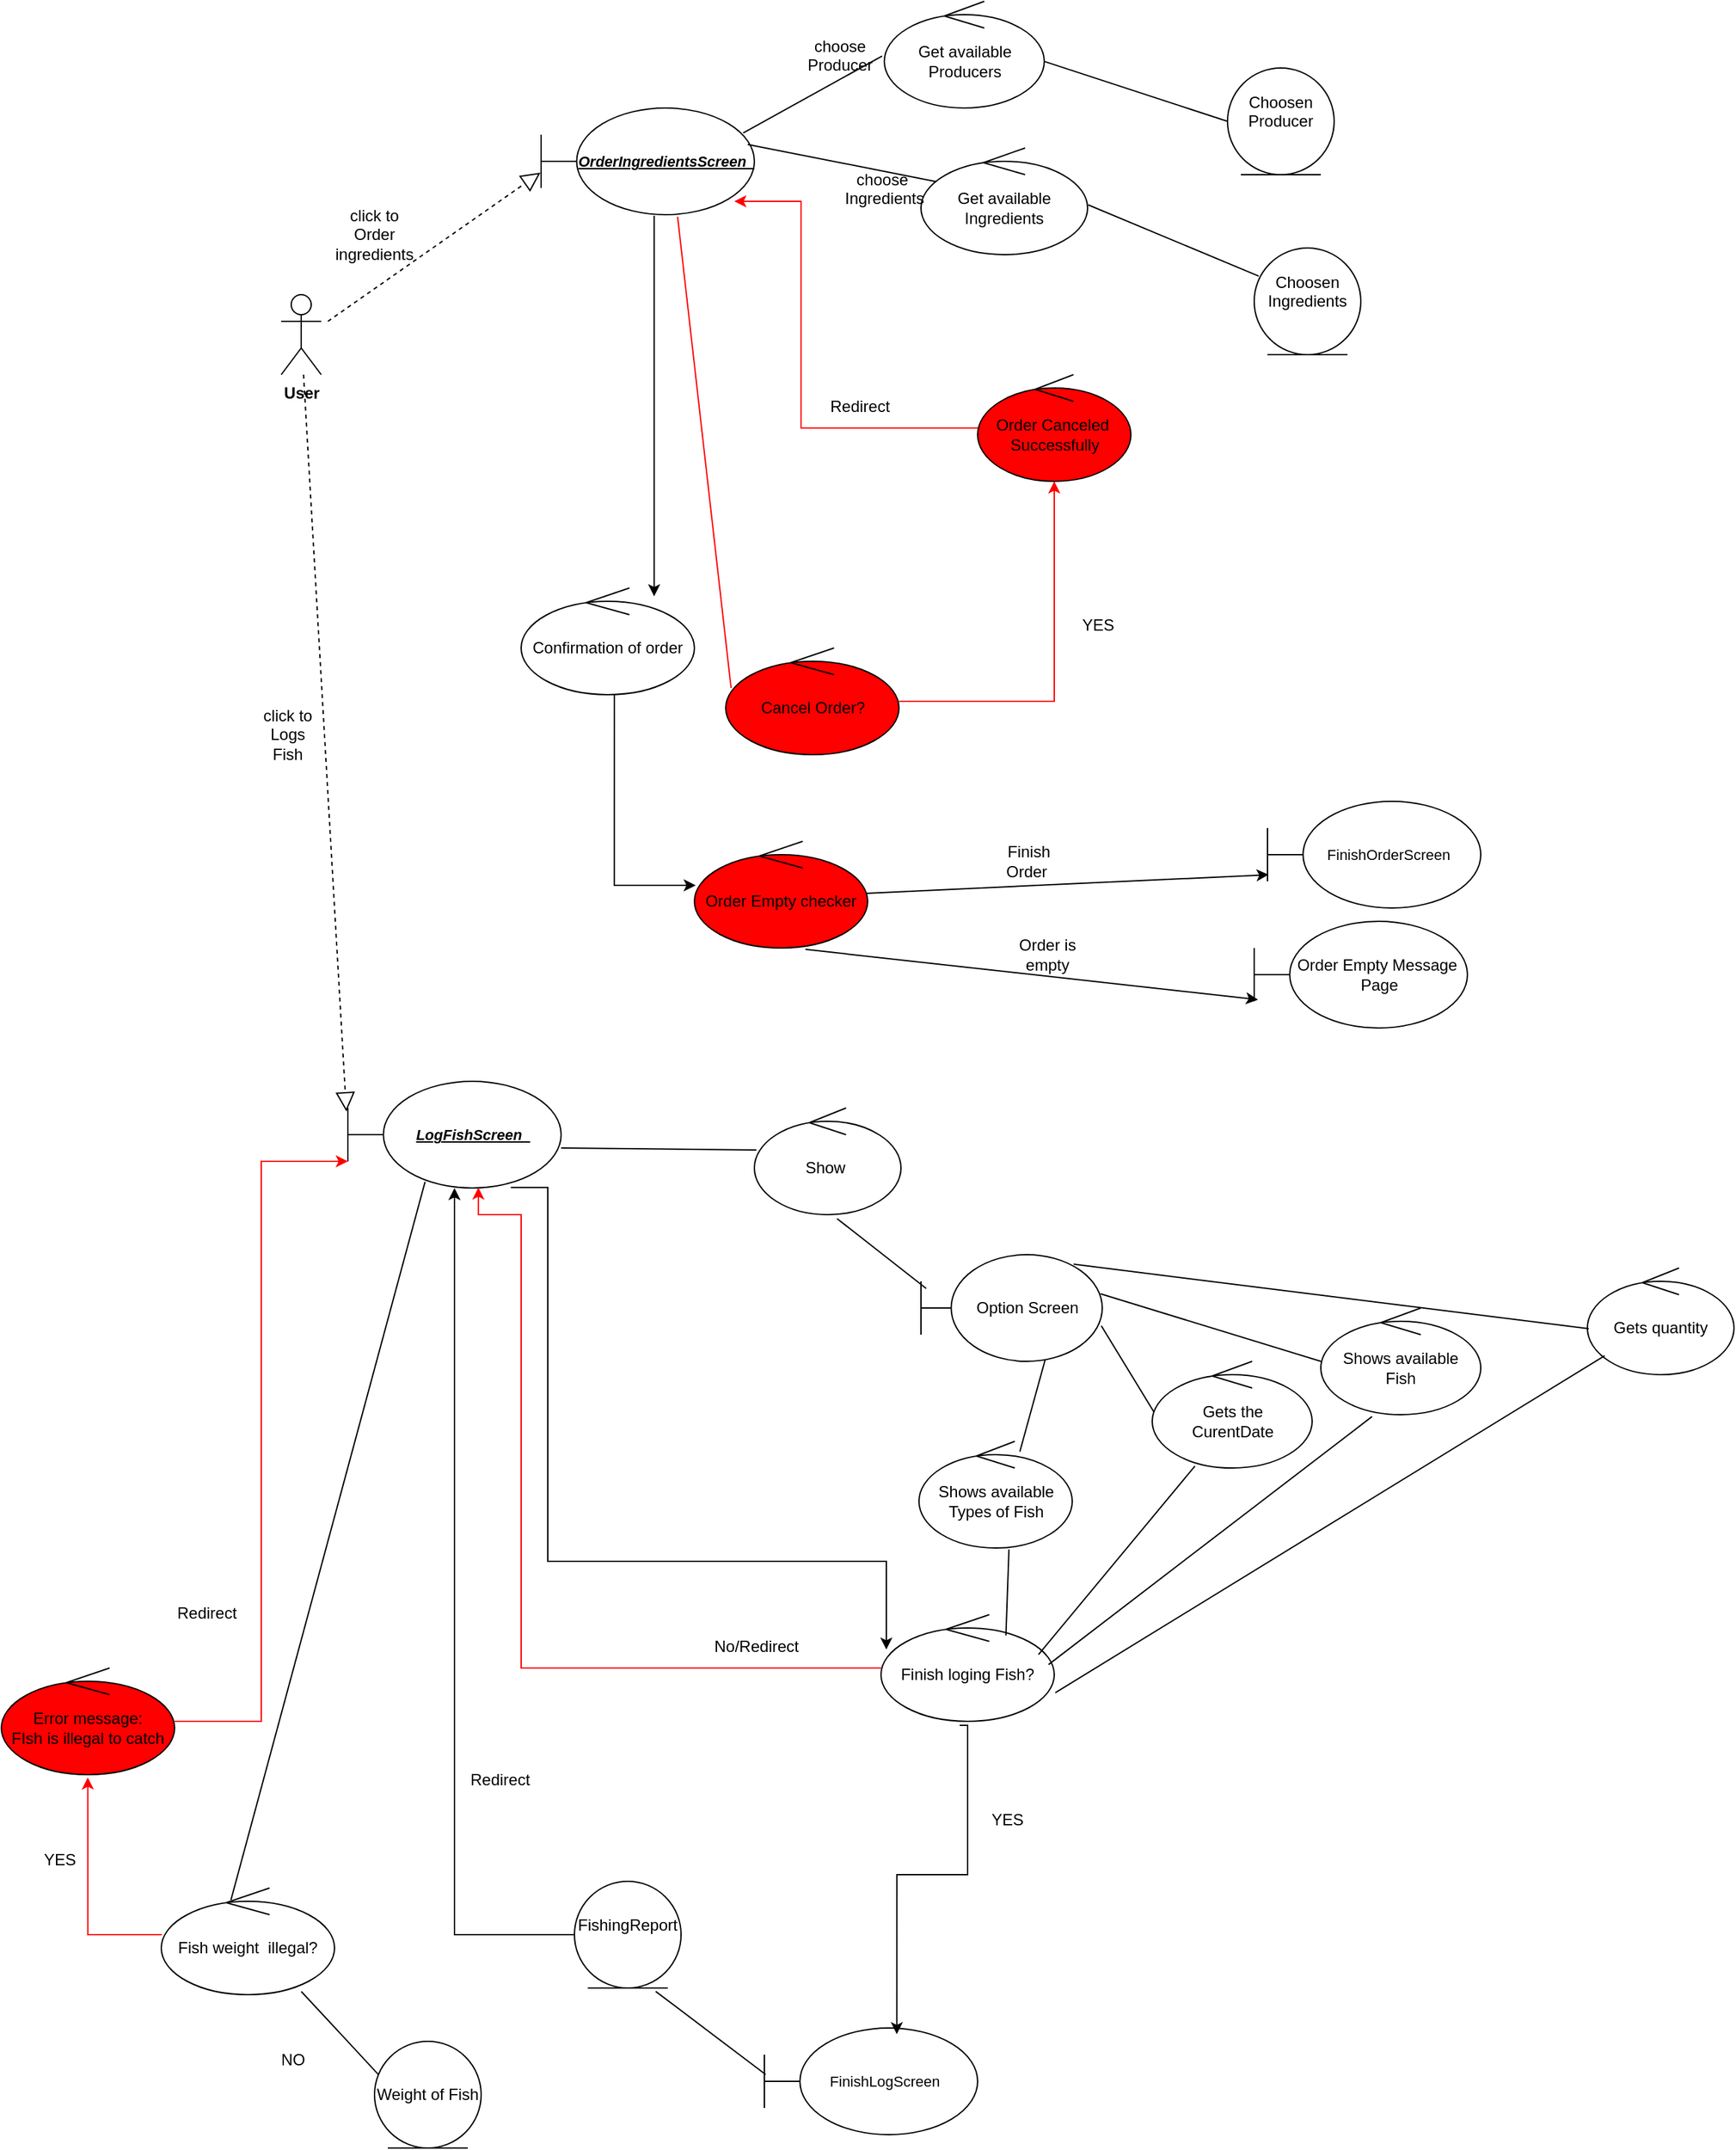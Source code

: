 <mxfile version="27.1.1" pages="2">
  <diagram name="Page-1" id="A8mZAvQNBaOGT2f5-1j1">
    <mxGraphModel dx="1950" dy="625" grid="1" gridSize="10" guides="1" tooltips="1" connect="1" arrows="1" fold="1" page="1" pageScale="1" pageWidth="850" pageHeight="1100" math="0" shadow="0">
      <root>
        <mxCell id="0" />
        <mxCell id="1" parent="0" />
        <object label="&lt;b&gt;User&lt;/b&gt;" id="wqHerE7pvqFSdkicVR1H-1">
          <mxCell style="shape=umlActor;verticalLabelPosition=bottom;verticalAlign=top;html=1;outlineConnect=0;movable=1;resizable=1;rotatable=1;deletable=1;editable=1;locked=0;connectable=1;" parent="1" vertex="1">
            <mxGeometry x="150" y="380" width="30" height="60" as="geometry" />
          </mxCell>
        </object>
        <mxCell id="wqHerE7pvqFSdkicVR1H-3" value="&lt;font style=&quot;font-size: 11px;&quot;&gt;&lt;b&gt;&lt;i&gt;&lt;u&gt;OrderIngredientsScreen&amp;nbsp;&amp;nbsp;&lt;/u&gt;&lt;/i&gt;&lt;/b&gt;&lt;/font&gt;" style="shape=umlBoundary;whiteSpace=wrap;html=1;" parent="1" vertex="1">
          <mxGeometry x="345" y="240" width="160" height="80" as="geometry" />
        </mxCell>
        <mxCell id="wqHerE7pvqFSdkicVR1H-4" value="click to Order ingredients" style="text;html=1;align=center;verticalAlign=middle;whiteSpace=wrap;rounded=0;" parent="1" vertex="1">
          <mxGeometry x="190" y="320" width="60" height="30" as="geometry" />
        </mxCell>
        <mxCell id="wqHerE7pvqFSdkicVR1H-6" value="Get available&lt;br&gt;Producers" style="ellipse;shape=umlControl;whiteSpace=wrap;html=1;" parent="1" vertex="1">
          <mxGeometry x="602.5" y="160" width="120" height="80" as="geometry" />
        </mxCell>
        <mxCell id="wqHerE7pvqFSdkicVR1H-7" value="Get available&lt;br&gt;Ingredients" style="ellipse;shape=umlControl;whiteSpace=wrap;html=1;" parent="1" vertex="1">
          <mxGeometry x="630" y="270" width="125" height="80" as="geometry" />
        </mxCell>
        <mxCell id="wqHerE7pvqFSdkicVR1H-9" value="" style="endArrow=none;html=1;rounded=0;exitX=0.948;exitY=0.233;exitDx=0;exitDy=0;exitPerimeter=0;entryX=-0.014;entryY=0.513;entryDx=0;entryDy=0;entryPerimeter=0;" parent="1" source="wqHerE7pvqFSdkicVR1H-3" target="wqHerE7pvqFSdkicVR1H-6" edge="1">
          <mxGeometry width="50" height="50" relative="1" as="geometry">
            <mxPoint x="200" y="420" as="sourcePoint" />
            <mxPoint x="340" y="300" as="targetPoint" />
          </mxGeometry>
        </mxCell>
        <mxCell id="wqHerE7pvqFSdkicVR1H-11" value="Choosen&lt;br&gt;Producer&lt;div&gt;&lt;br/&gt;&lt;/div&gt;" style="ellipse;shape=umlEntity;whiteSpace=wrap;html=1;" parent="1" vertex="1">
          <mxGeometry x="860" y="210" width="80" height="80" as="geometry" />
        </mxCell>
        <mxCell id="wqHerE7pvqFSdkicVR1H-12" value="" style="endArrow=none;html=1;rounded=0;exitX=1;exitY=0.563;exitDx=0;exitDy=0;exitPerimeter=0;entryX=0;entryY=0.5;entryDx=0;entryDy=0;" parent="1" source="wqHerE7pvqFSdkicVR1H-6" target="wqHerE7pvqFSdkicVR1H-11" edge="1">
          <mxGeometry width="50" height="50" relative="1" as="geometry">
            <mxPoint x="730" y="340" as="sourcePoint" />
            <mxPoint x="835" y="390" as="targetPoint" />
          </mxGeometry>
        </mxCell>
        <mxCell id="wqHerE7pvqFSdkicVR1H-13" value="Choosen&lt;br&gt;Ingredients&lt;div&gt;&lt;br/&gt;&lt;/div&gt;" style="ellipse;shape=umlEntity;whiteSpace=wrap;html=1;" parent="1" vertex="1">
          <mxGeometry x="880" y="345" width="80" height="80" as="geometry" />
        </mxCell>
        <mxCell id="wqHerE7pvqFSdkicVR1H-15" value="&lt;font style=&quot;font-size: 11px;&quot;&gt;FinishOrderScreen&amp;nbsp;&amp;nbsp;&lt;/font&gt;" style="shape=umlBoundary;whiteSpace=wrap;html=1;" parent="1" vertex="1">
          <mxGeometry x="890" y="760" width="160" height="80" as="geometry" />
        </mxCell>
        <mxCell id="wqHerE7pvqFSdkicVR1H-16" value="Confirmation of order" style="ellipse;shape=umlControl;whiteSpace=wrap;html=1;" parent="1" vertex="1">
          <mxGeometry x="330" y="600" width="130" height="80" as="geometry" />
        </mxCell>
        <mxCell id="wqHerE7pvqFSdkicVR1H-17" value="" style="endArrow=none;html=1;rounded=0;exitX=0.969;exitY=0.342;exitDx=0;exitDy=0;exitPerimeter=0;entryX=0.092;entryY=0.315;entryDx=0;entryDy=0;entryPerimeter=0;" parent="1" source="wqHerE7pvqFSdkicVR1H-3" target="wqHerE7pvqFSdkicVR1H-7" edge="1">
          <mxGeometry width="50" height="50" relative="1" as="geometry">
            <mxPoint x="470" y="329" as="sourcePoint" />
            <mxPoint x="619" y="477" as="targetPoint" />
          </mxGeometry>
        </mxCell>
        <mxCell id="wqHerE7pvqFSdkicVR1H-20" value="&amp;nbsp;Finish&amp;nbsp; Order&amp;nbsp;" style="text;html=1;align=center;verticalAlign=middle;whiteSpace=wrap;rounded=0;" parent="1" vertex="1">
          <mxGeometry x="680.5" y="790" width="60" height="30" as="geometry" />
        </mxCell>
        <mxCell id="wqHerE7pvqFSdkicVR1H-26" style="edgeStyle=orthogonalEdgeStyle;rounded=0;orthogonalLoop=1;jettySize=auto;html=1;exitX=0.53;exitY=1.01;exitDx=0;exitDy=0;exitPerimeter=0;" parent="1" source="wqHerE7pvqFSdkicVR1H-3" target="wqHerE7pvqFSdkicVR1H-16" edge="1">
          <mxGeometry relative="1" as="geometry">
            <Array as="points">
              <mxPoint x="430" y="570" />
              <mxPoint x="430" y="570" />
            </Array>
          </mxGeometry>
        </mxCell>
        <mxCell id="wqHerE7pvqFSdkicVR1H-27" value="&lt;font style=&quot;font-size: 11px;&quot;&gt;&lt;b&gt;&lt;i&gt;&lt;u&gt;LogFishScreen&amp;nbsp;&amp;nbsp;&lt;/u&gt;&lt;/i&gt;&lt;/b&gt;&lt;/font&gt;" style="shape=umlBoundary;whiteSpace=wrap;html=1;" parent="1" vertex="1">
          <mxGeometry x="200" y="970" width="160" height="80" as="geometry" />
        </mxCell>
        <mxCell id="wqHerE7pvqFSdkicVR1H-29" value="click to Logs Fish" style="text;html=1;align=center;verticalAlign=middle;whiteSpace=wrap;rounded=0;" parent="1" vertex="1">
          <mxGeometry x="130" y="695" width="50" height="30" as="geometry" />
        </mxCell>
        <mxCell id="wqHerE7pvqFSdkicVR1H-30" value="Shows available&lt;br&gt;Fish" style="ellipse;shape=umlControl;whiteSpace=wrap;html=1;" parent="1" vertex="1">
          <mxGeometry x="930" y="1140" width="120" height="80" as="geometry" />
        </mxCell>
        <mxCell id="wqHerE7pvqFSdkicVR1H-31" value="Gets the &lt;br&gt;CurentDate" style="ellipse;shape=umlControl;whiteSpace=wrap;html=1;" parent="1" vertex="1">
          <mxGeometry x="803.5" y="1180" width="120" height="80" as="geometry" />
        </mxCell>
        <mxCell id="wqHerE7pvqFSdkicVR1H-37" value="Gets quantity" style="ellipse;shape=umlControl;whiteSpace=wrap;html=1;" parent="1" vertex="1">
          <mxGeometry x="1130" y="1110" width="110" height="80" as="geometry" />
        </mxCell>
        <mxCell id="wqHerE7pvqFSdkicVR1H-42" value="" style="endArrow=none;html=1;rounded=0;entryX=0;entryY=0.5;entryDx=0;entryDy=0;entryPerimeter=0;exitX=0.991;exitY=0.367;exitDx=0;exitDy=0;exitPerimeter=0;" parent="1" source="QgnoMtRoOUnIMVqyHwb5-10" target="wqHerE7pvqFSdkicVR1H-30" edge="1">
          <mxGeometry width="50" height="50" relative="1" as="geometry">
            <mxPoint x="594.05" y="1162.0" as="sourcePoint" />
            <mxPoint x="590" y="1010" as="targetPoint" />
          </mxGeometry>
        </mxCell>
        <mxCell id="wqHerE7pvqFSdkicVR1H-43" value="Shows available&lt;br&gt;Types of Fish" style="ellipse;shape=umlControl;whiteSpace=wrap;html=1;" parent="1" vertex="1">
          <mxGeometry x="628.5" y="1240" width="115" height="80" as="geometry" />
        </mxCell>
        <mxCell id="wqHerE7pvqFSdkicVR1H-52" value="" style="endArrow=none;html=1;rounded=0;entryX=0.658;entryY=0.097;entryDx=0;entryDy=0;entryPerimeter=0;exitX=0.691;exitY=0.949;exitDx=0;exitDy=0;exitPerimeter=0;" parent="1" source="QgnoMtRoOUnIMVqyHwb5-10" target="wqHerE7pvqFSdkicVR1H-43" edge="1">
          <mxGeometry width="50" height="50" relative="1" as="geometry">
            <mxPoint x="559.95" y="1197.04" as="sourcePoint" />
            <mxPoint x="600" y="1310" as="targetPoint" />
          </mxGeometry>
        </mxCell>
        <mxCell id="wqHerE7pvqFSdkicVR1H-55" value="&lt;font style=&quot;font-size: 11px;&quot;&gt;FinishLogScreen&amp;nbsp;&amp;nbsp;&lt;/font&gt;" style="shape=umlBoundary;whiteSpace=wrap;html=1;" parent="1" vertex="1">
          <mxGeometry x="512.5" y="1680" width="160" height="80" as="geometry" />
        </mxCell>
        <mxCell id="QgnoMtRoOUnIMVqyHwb5-13" style="edgeStyle=orthogonalEdgeStyle;rounded=0;orthogonalLoop=1;jettySize=auto;html=1;" parent="1" source="wqHerE7pvqFSdkicVR1H-57" target="wqHerE7pvqFSdkicVR1H-27" edge="1">
          <mxGeometry relative="1" as="geometry" />
        </mxCell>
        <mxCell id="wqHerE7pvqFSdkicVR1H-57" value="&lt;span style=&quot;text-wrap-mode: nowrap; color: rgba(0, 0, 0, 0); font-family: monospace; font-size: 0px; text-align: start;&quot;&gt;%3CmxGraphModel%3E%3Croot%3E%3CmxCell%20id%3D%220%22%2F%3E%3CmxCell%20id%3D%221%22%20parent%3D%220%22%2F%3E%3CmxCell%20id%3D%222%22%20value%3D%22Name%20of%20Caught%20Fish%22%20style%3D%22ellipse%3Bshape%3DumlEntity%3BwhiteSpace%3Dwrap%3Bhtml%3D1%3B%22%20vertex%3D%221%22%20parent%3D%221%22%3E%3CmxGeometry%20x%3D%22946%22%20y%3D%221100%22%20width%3D%2280%22%20height%3D%2280%22%20as%3D%22geometry%22%2F%3E%3C%2FmxCell%3E%3C%2Froot%3E%3C%2FmxGraphModel%3E&lt;/span&gt;&lt;span style=&quot;text-wrap-mode: nowrap; color: rgba(0, 0, 0, 0); font-family: monospace; font-size: 0px; text-align: start;&quot;&gt;%3CmxGraphModel%3E%3Croot%3E%3CmxCell%20id%3D%220%22%2F%3E%3CmxCell%20id%3D%221%22%20parent%3D%220%22%2F%3E%3CmxCell%20id%3D%222%22%20value%3D%22Name%20of%20Caught%20Fish%22%20style%3D%22ellipse%3Bshape%3DumlEntity%3BwhiteSpace%3Dwrap%3Bhtml%3D1%3B%22%20vertex%3D%221%22%20parent%3D%221%22%3E%3CmxGeometry%20x%3D%22946%22%20y%3D%221100%22%20width%3D%2280%22%20height%3D%2280%22%20as%3D%22geometry%22%2F%3E%3C%2FmxCell%3E%3C%2Froot%3E%3C%2FmxGraphModel%3E&lt;/span&gt;&lt;span style=&quot;text-wrap-mode: nowrap; color: rgba(0, 0, 0, 0); font-family: monospace; font-size: 0px; text-align: start;&quot;&gt;%3CmxGraphModel%3E%3Croot%3E%3CmxCell%20id%3D%220%22%2F%3E%3CmxCell%20id%3D%221%22%20parent%3D%220%22%2F%3E%3CmxCell%20id%3D%222%22%20value%3D%22Name%20of%20Caught%20Fish%22%20style%3D%22ellipse%3Bshape%3DumlEntity%3BwhiteSpace%3Dwrap%3Bhtml%3D1%3B%22%20vertex%3D%221%22%20parent%3D%221%22%3E%3CmxGeometry%20x%3D%22946%22%20y%3D%221100%22%20width%3D%2280%22%20height%3D%2280%22%20as%3D%22geometry%22%2F%3E%3C%2FmxCell%3E%3C%2Froot%3E%3C%2FmxGraphModel%3E&lt;/span&gt;FishingReport&lt;div&gt;&lt;br/&gt;&lt;/div&gt;" style="ellipse;shape=umlEntity;whiteSpace=wrap;html=1;" parent="1" vertex="1">
          <mxGeometry x="370" y="1570" width="80" height="80" as="geometry" />
        </mxCell>
        <mxCell id="wqHerE7pvqFSdkicVR1H-58" value="" style="endArrow=none;html=1;rounded=0;exitX=0.006;exitY=0.436;exitDx=0;exitDy=0;exitPerimeter=0;entryX=0.762;entryY=1.032;entryDx=0;entryDy=0;entryPerimeter=0;" parent="1" source="wqHerE7pvqFSdkicVR1H-55" target="wqHerE7pvqFSdkicVR1H-57" edge="1">
          <mxGeometry width="50" height="50" relative="1" as="geometry">
            <mxPoint x="472.5" y="1690" as="sourcePoint" />
            <mxPoint x="567.5" y="1699" as="targetPoint" />
          </mxGeometry>
        </mxCell>
        <mxCell id="wqHerE7pvqFSdkicVR1H-59" style="edgeStyle=orthogonalEdgeStyle;rounded=0;orthogonalLoop=1;jettySize=auto;html=1;entryX=0.621;entryY=0.058;entryDx=0;entryDy=0;entryPerimeter=0;exitX=0.454;exitY=1.038;exitDx=0;exitDy=0;exitPerimeter=0;" parent="1" source="wqHerE7pvqFSdkicVR1H-62" target="wqHerE7pvqFSdkicVR1H-55" edge="1">
          <mxGeometry relative="1" as="geometry">
            <mxPoint x="306" y="1560" as="sourcePoint" />
            <mxPoint x="626" y="1670" as="targetPoint" />
            <Array as="points">
              <mxPoint x="665" y="1453" />
              <mxPoint x="665" y="1565" />
              <mxPoint x="612" y="1565" />
            </Array>
          </mxGeometry>
        </mxCell>
        <mxCell id="wqHerE7pvqFSdkicVR1H-62" value="Finish loging Fish?" style="ellipse;shape=umlControl;whiteSpace=wrap;html=1;" parent="1" vertex="1">
          <mxGeometry x="600" y="1370" width="130" height="80" as="geometry" />
        </mxCell>
        <mxCell id="wqHerE7pvqFSdkicVR1H-64" value="Fish weight&amp;nbsp; illegal?" style="ellipse;shape=umlControl;whiteSpace=wrap;html=1;" parent="1" vertex="1">
          <mxGeometry x="60" y="1575" width="130" height="80" as="geometry" />
        </mxCell>
        <mxCell id="wqHerE7pvqFSdkicVR1H-65" value="Weight of Fish" style="ellipse;shape=umlEntity;whiteSpace=wrap;html=1;" parent="1" vertex="1">
          <mxGeometry x="220" y="1690" width="80" height="80" as="geometry" />
        </mxCell>
        <mxCell id="wqHerE7pvqFSdkicVR1H-66" value="" style="endArrow=none;html=1;rounded=0;entryX=0.038;entryY=0.313;entryDx=0;entryDy=0;entryPerimeter=0;exitX=0.808;exitY=0.97;exitDx=0;exitDy=0;exitPerimeter=0;" parent="1" source="wqHerE7pvqFSdkicVR1H-64" target="wqHerE7pvqFSdkicVR1H-65" edge="1">
          <mxGeometry width="50" height="50" relative="1" as="geometry">
            <mxPoint x="120" y="1335" as="sourcePoint" />
            <mxPoint x="252.5" y="1295" as="targetPoint" />
          </mxGeometry>
        </mxCell>
        <mxCell id="wqHerE7pvqFSdkicVR1H-68" value="" style="endArrow=none;html=1;rounded=0;exitX=0.362;exitY=0.942;exitDx=0;exitDy=0;exitPerimeter=0;entryX=0.402;entryY=0.113;entryDx=0;entryDy=0;entryPerimeter=0;" parent="1" source="wqHerE7pvqFSdkicVR1H-27" target="wqHerE7pvqFSdkicVR1H-64" edge="1">
          <mxGeometry width="50" height="50" relative="1" as="geometry">
            <mxPoint x="390" y="865" as="sourcePoint" />
            <mxPoint x="556" y="1300" as="targetPoint" />
          </mxGeometry>
        </mxCell>
        <mxCell id="wqHerE7pvqFSdkicVR1H-77" value="" style="endArrow=block;dashed=1;endFill=0;endSize=12;html=1;rounded=0;entryX=-0.003;entryY=0.606;entryDx=0;entryDy=0;entryPerimeter=0;" parent="1" target="wqHerE7pvqFSdkicVR1H-3" edge="1">
          <mxGeometry width="160" relative="1" as="geometry">
            <mxPoint x="185" y="400" as="sourcePoint" />
            <mxPoint x="345" y="400" as="targetPoint" />
          </mxGeometry>
        </mxCell>
        <mxCell id="wqHerE7pvqFSdkicVR1H-80" value="" style="endArrow=block;dashed=1;endFill=0;endSize=12;html=1;rounded=0;entryX=-0.007;entryY=0.283;entryDx=0;entryDy=0;entryPerimeter=0;" parent="1" source="wqHerE7pvqFSdkicVR1H-1" target="wqHerE7pvqFSdkicVR1H-27" edge="1">
          <mxGeometry width="160" relative="1" as="geometry">
            <mxPoint x="205" y="420" as="sourcePoint" />
            <mxPoint x="365" y="308" as="targetPoint" />
          </mxGeometry>
        </mxCell>
        <mxCell id="nakGgd-UH3Y--avyIcae-2" value="&lt;div style=&quot;text-align: center;&quot;&gt;&lt;span style=&quot;background-color: transparent; color: light-dark(rgb(0, 0, 0), rgb(255, 255, 255));&quot;&gt;choose&lt;br&gt;Producer&lt;/span&gt;&lt;/div&gt;" style="text;whiteSpace=wrap;html=1;" parent="1" vertex="1">
          <mxGeometry x="542.5" y="180" width="60" height="40" as="geometry" />
        </mxCell>
        <mxCell id="nakGgd-UH3Y--avyIcae-3" value="&lt;div style=&quot;text-align: center;&quot;&gt;&lt;span style=&quot;background-color: transparent; color: light-dark(rgb(0, 0, 0), rgb(255, 255, 255));&quot;&gt;choose&amp;nbsp;&lt;br&gt;Ingredients&lt;/span&gt;&lt;/div&gt;" style="text;whiteSpace=wrap;html=1;" parent="1" vertex="1">
          <mxGeometry x="571" y="280" width="77.5" height="40" as="geometry" />
        </mxCell>
        <mxCell id="nakGgd-UH3Y--avyIcae-5" value="" style="endArrow=none;html=1;rounded=0;exitX=1.003;exitY=0.533;exitDx=0;exitDy=0;exitPerimeter=0;entryX=0.042;entryY=0.263;entryDx=0;entryDy=0;entryPerimeter=0;" parent="1" source="wqHerE7pvqFSdkicVR1H-7" target="wqHerE7pvqFSdkicVR1H-13" edge="1">
          <mxGeometry width="50" height="50" relative="1" as="geometry">
            <mxPoint x="714.99" y="540.0" as="sourcePoint" />
            <mxPoint x="870" y="355" as="targetPoint" />
          </mxGeometry>
        </mxCell>
        <mxCell id="nakGgd-UH3Y--avyIcae-18" style="edgeStyle=orthogonalEdgeStyle;rounded=0;orthogonalLoop=1;jettySize=auto;html=1;strokeColor=#FF0000;" parent="1" source="nakGgd-UH3Y--avyIcae-11" target="nakGgd-UH3Y--avyIcae-13" edge="1">
          <mxGeometry relative="1" as="geometry">
            <Array as="points">
              <mxPoint x="730" y="685" />
            </Array>
          </mxGeometry>
        </mxCell>
        <mxCell id="nakGgd-UH3Y--avyIcae-11" value="Cancel Order?" style="ellipse;shape=umlControl;whiteSpace=wrap;html=1;fillColor=#FF0000;" parent="1" vertex="1">
          <mxGeometry x="483.5" y="645" width="130" height="80" as="geometry" />
        </mxCell>
        <mxCell id="nakGgd-UH3Y--avyIcae-12" value="" style="endArrow=none;html=1;rounded=0;exitX=0.64;exitY=1.02;exitDx=0;exitDy=0;exitPerimeter=0;entryX=0.031;entryY=0.375;entryDx=0;entryDy=0;entryPerimeter=0;strokeColor=#FF0000;" parent="1" source="wqHerE7pvqFSdkicVR1H-3" target="nakGgd-UH3Y--avyIcae-11" edge="1">
          <mxGeometry width="50" height="50" relative="1" as="geometry">
            <mxPoint x="429.5" y="493" as="sourcePoint" />
            <mxPoint x="540.5" y="570" as="targetPoint" />
          </mxGeometry>
        </mxCell>
        <mxCell id="nakGgd-UH3Y--avyIcae-13" value="Order Canceled&amp;nbsp;&lt;br&gt;Successfully" style="ellipse;shape=umlControl;whiteSpace=wrap;html=1;fillColor=#FF0000;" parent="1" vertex="1">
          <mxGeometry x="672.5" y="440" width="115" height="80" as="geometry" />
        </mxCell>
        <mxCell id="nakGgd-UH3Y--avyIcae-17" style="edgeStyle=orthogonalEdgeStyle;rounded=0;orthogonalLoop=1;jettySize=auto;html=1;entryX=0.906;entryY=0.875;entryDx=0;entryDy=0;entryPerimeter=0;strokeColor=#FF0000;" parent="1" source="nakGgd-UH3Y--avyIcae-13" target="wqHerE7pvqFSdkicVR1H-3" edge="1">
          <mxGeometry relative="1" as="geometry">
            <Array as="points">
              <mxPoint x="540" y="480" />
              <mxPoint x="540" y="310" />
            </Array>
          </mxGeometry>
        </mxCell>
        <mxCell id="nakGgd-UH3Y--avyIcae-19" value="&lt;div style=&quot;text-align: center;&quot;&gt;&lt;span style=&quot;background-color: transparent; color: light-dark(rgb(0, 0, 0), rgb(255, 255, 255));&quot;&gt;YES&lt;/span&gt;&lt;/div&gt;" style="text;whiteSpace=wrap;html=1;" parent="1" vertex="1">
          <mxGeometry x="748.5" y="614" width="50" height="26" as="geometry" />
        </mxCell>
        <mxCell id="nakGgd-UH3Y--avyIcae-20" value="&lt;div style=&quot;text-align: center;&quot;&gt;&lt;span style=&quot;background-color: transparent; color: light-dark(rgb(0, 0, 0), rgb(255, 255, 255));&quot;&gt;Redirect&lt;/span&gt;&lt;/div&gt;" style="text;whiteSpace=wrap;html=1;" parent="1" vertex="1">
          <mxGeometry x="560" y="450" width="50" height="40" as="geometry" />
        </mxCell>
        <mxCell id="nakGgd-UH3Y--avyIcae-23" style="edgeStyle=orthogonalEdgeStyle;rounded=0;orthogonalLoop=1;jettySize=auto;html=1;exitX=0.764;exitY=0.995;exitDx=0;exitDy=0;exitPerimeter=0;" parent="1" source="wqHerE7pvqFSdkicVR1H-27" target="wqHerE7pvqFSdkicVR1H-62" edge="1">
          <mxGeometry relative="1" as="geometry">
            <mxPoint x="290.0" y="1020.0" as="sourcePoint" />
            <Array as="points">
              <mxPoint x="350" y="1050" />
              <mxPoint x="350" y="1330" />
              <mxPoint x="604" y="1330" />
            </Array>
            <mxPoint x="599.78" y="1453.957" as="targetPoint" />
          </mxGeometry>
        </mxCell>
        <mxCell id="nakGgd-UH3Y--avyIcae-26" style="edgeStyle=orthogonalEdgeStyle;rounded=0;orthogonalLoop=1;jettySize=auto;html=1;strokeColor=#FF0000;entryX=0.612;entryY=0.995;entryDx=0;entryDy=0;entryPerimeter=0;" parent="1" source="wqHerE7pvqFSdkicVR1H-62" target="wqHerE7pvqFSdkicVR1H-27" edge="1">
          <mxGeometry relative="1" as="geometry">
            <mxPoint x="300" y="1060" as="targetPoint" />
            <Array as="points">
              <mxPoint x="330" y="1410" />
              <mxPoint x="330" y="1070" />
              <mxPoint x="298" y="1070" />
            </Array>
            <mxPoint x="595.02" y="1399.957" as="sourcePoint" />
          </mxGeometry>
        </mxCell>
        <mxCell id="nakGgd-UH3Y--avyIcae-27" value="Error message:&lt;br&gt;FIsh is illegal to catch" style="ellipse;shape=umlControl;whiteSpace=wrap;html=1;fillColor=#FF0000;" parent="1" vertex="1">
          <mxGeometry x="-60" y="1410" width="130" height="80" as="geometry" />
        </mxCell>
        <mxCell id="nakGgd-UH3Y--avyIcae-29" value="&lt;div style=&quot;text-align: center;&quot;&gt;&lt;span style=&quot;background-color: transparent; color: light-dark(rgb(0, 0, 0), rgb(255, 255, 255));&quot;&gt;NO&lt;/span&gt;&lt;/div&gt;" style="text;whiteSpace=wrap;html=1;" parent="1" vertex="1">
          <mxGeometry x="147.5" y="1690" width="35" height="30" as="geometry" />
        </mxCell>
        <mxCell id="nakGgd-UH3Y--avyIcae-30" style="edgeStyle=orthogonalEdgeStyle;rounded=0;orthogonalLoop=1;jettySize=auto;html=1;entryX=0;entryY=0.75;entryDx=0;entryDy=0;entryPerimeter=0;strokeColor=#FF0000;" parent="1" source="nakGgd-UH3Y--avyIcae-27" target="wqHerE7pvqFSdkicVR1H-27" edge="1">
          <mxGeometry relative="1" as="geometry" />
        </mxCell>
        <mxCell id="nakGgd-UH3Y--avyIcae-34" value="&lt;div style=&quot;text-align: center;&quot;&gt;YES&lt;/div&gt;" style="text;whiteSpace=wrap;html=1;" parent="1" vertex="1">
          <mxGeometry x="-30" y="1540" width="30" height="30" as="geometry" />
        </mxCell>
        <mxCell id="nakGgd-UH3Y--avyIcae-35" value="&lt;div style=&quot;text-align: center;&quot;&gt;Redirect&lt;/div&gt;" style="text;whiteSpace=wrap;html=1;" parent="1" vertex="1">
          <mxGeometry x="70" y="1355" width="50" height="25" as="geometry" />
        </mxCell>
        <mxCell id="nakGgd-UH3Y--avyIcae-36" value="&lt;div style=&quot;text-align: center;&quot;&gt;No/Redirect&lt;/div&gt;" style="text;whiteSpace=wrap;html=1;" parent="1" vertex="1">
          <mxGeometry x="472.5" y="1380" width="70" height="30" as="geometry" />
        </mxCell>
        <mxCell id="nakGgd-UH3Y--avyIcae-37" value="&lt;div style=&quot;text-align: center;&quot;&gt;YES&lt;/div&gt;" style="text;whiteSpace=wrap;html=1;" parent="1" vertex="1">
          <mxGeometry x="680.5" y="1510" width="35" height="30" as="geometry" />
        </mxCell>
        <mxCell id="Snrap14pgI5QlxNx9M2B-7" value="&lt;div style=&quot;text-align: center;&quot;&gt;&lt;span style=&quot;background-color: transparent; color: light-dark(rgb(0, 0, 0), rgb(255, 255, 255));&quot;&gt;Redirect&lt;/span&gt;&lt;/div&gt;" style="text;whiteSpace=wrap;html=1;" parent="1" vertex="1">
          <mxGeometry x="290" y="1480" width="70" height="30" as="geometry" />
        </mxCell>
        <mxCell id="QgnoMtRoOUnIMVqyHwb5-4" value="Show&amp;nbsp;" style="ellipse;shape=umlControl;whiteSpace=wrap;html=1;" parent="1" vertex="1">
          <mxGeometry x="505" y="990" width="110" height="80" as="geometry" />
        </mxCell>
        <mxCell id="QgnoMtRoOUnIMVqyHwb5-6" value="" style="endArrow=none;html=1;rounded=0;entryX=0.009;entryY=0.569;entryDx=0;entryDy=0;entryPerimeter=0;exitX=0.842;exitY=0.089;exitDx=0;exitDy=0;exitPerimeter=0;" parent="1" source="QgnoMtRoOUnIMVqyHwb5-10" target="wqHerE7pvqFSdkicVR1H-37" edge="1">
          <mxGeometry width="50" height="50" relative="1" as="geometry">
            <mxPoint x="580" y="1140" as="sourcePoint" />
            <mxPoint x="736" y="1070" as="targetPoint" />
          </mxGeometry>
        </mxCell>
        <mxCell id="QgnoMtRoOUnIMVqyHwb5-7" value="" style="endArrow=none;html=1;rounded=0;entryX=0.014;entryY=0.394;entryDx=0;entryDy=0;entryPerimeter=0;exitX=1;exitY=0.625;exitDx=0;exitDy=0;exitPerimeter=0;" parent="1" source="wqHerE7pvqFSdkicVR1H-27" target="QgnoMtRoOUnIMVqyHwb5-4" edge="1">
          <mxGeometry width="50" height="50" relative="1" as="geometry">
            <mxPoint x="490" y="1120" as="sourcePoint" />
            <mxPoint x="742" y="1270" as="targetPoint" />
          </mxGeometry>
        </mxCell>
        <mxCell id="QgnoMtRoOUnIMVqyHwb5-8" value="" style="endArrow=none;html=1;rounded=0;entryX=0.01;entryY=0.474;entryDx=0;entryDy=0;entryPerimeter=0;exitX=0.995;exitY=0.667;exitDx=0;exitDy=0;exitPerimeter=0;" parent="1" source="QgnoMtRoOUnIMVqyHwb5-10" target="wqHerE7pvqFSdkicVR1H-31" edge="1">
          <mxGeometry width="50" height="50" relative="1" as="geometry">
            <mxPoint x="585.47" y="1183.04" as="sourcePoint" />
            <mxPoint x="736" y="1260" as="targetPoint" />
          </mxGeometry>
        </mxCell>
        <mxCell id="QgnoMtRoOUnIMVqyHwb5-9" value="" style="endArrow=none;html=1;rounded=0;exitX=0.564;exitY=1.037;exitDx=0;exitDy=0;exitPerimeter=0;entryX=0.029;entryY=0.317;entryDx=0;entryDy=0;entryPerimeter=0;" parent="1" source="QgnoMtRoOUnIMVqyHwb5-4" target="QgnoMtRoOUnIMVqyHwb5-10" edge="1">
          <mxGeometry width="50" height="50" relative="1" as="geometry">
            <mxPoint x="605" y="1108" as="sourcePoint" />
            <mxPoint x="501.98" y="1137.04" as="targetPoint" />
          </mxGeometry>
        </mxCell>
        <mxCell id="QgnoMtRoOUnIMVqyHwb5-10" value="Option Screen" style="shape=umlBoundary;whiteSpace=wrap;html=1;" parent="1" vertex="1">
          <mxGeometry x="630" y="1100" width="136" height="80" as="geometry" />
        </mxCell>
        <mxCell id="QgnoMtRoOUnIMVqyHwb5-14" value="" style="endArrow=none;html=1;rounded=0;exitX=0.587;exitY=1.012;exitDx=0;exitDy=0;exitPerimeter=0;entryX=0.721;entryY=0.195;entryDx=0;entryDy=0;entryPerimeter=0;" parent="1" source="wqHerE7pvqFSdkicVR1H-43" target="wqHerE7pvqFSdkicVR1H-62" edge="1">
          <mxGeometry width="50" height="50" relative="1" as="geometry">
            <mxPoint x="776.5" y="1355" as="sourcePoint" />
            <mxPoint x="817.5" y="1461" as="targetPoint" />
          </mxGeometry>
        </mxCell>
        <mxCell id="QgnoMtRoOUnIMVqyHwb5-15" value="" style="endArrow=none;html=1;rounded=0;entryX=0.909;entryY=0.374;entryDx=0;entryDy=0;entryPerimeter=0;exitX=0.267;exitY=0.982;exitDx=0;exitDy=0;exitPerimeter=0;" parent="1" source="wqHerE7pvqFSdkicVR1H-31" target="wqHerE7pvqFSdkicVR1H-62" edge="1">
          <mxGeometry width="50" height="50" relative="1" as="geometry">
            <mxPoint x="890" y="1300" as="sourcePoint" />
            <mxPoint x="798" y="1303" as="targetPoint" />
          </mxGeometry>
        </mxCell>
        <mxCell id="QgnoMtRoOUnIMVqyHwb5-16" value="" style="endArrow=none;html=1;rounded=0;entryX=0.967;entryY=0.468;entryDx=0;entryDy=0;entryPerimeter=0;exitX=0.32;exitY=1.018;exitDx=0;exitDy=0;exitPerimeter=0;" parent="1" source="wqHerE7pvqFSdkicVR1H-30" target="wqHerE7pvqFSdkicVR1H-62" edge="1">
          <mxGeometry width="50" height="50" relative="1" as="geometry">
            <mxPoint x="1000" y="1240" as="sourcePoint" />
            <mxPoint x="808" y="1313" as="targetPoint" />
          </mxGeometry>
        </mxCell>
        <mxCell id="QgnoMtRoOUnIMVqyHwb5-17" value="" style="endArrow=none;html=1;rounded=0;entryX=1.006;entryY=0.732;entryDx=0;entryDy=0;entryPerimeter=0;" parent="1" source="wqHerE7pvqFSdkicVR1H-37" target="wqHerE7pvqFSdkicVR1H-62" edge="1">
          <mxGeometry width="50" height="50" relative="1" as="geometry">
            <mxPoint x="910" y="1304" as="sourcePoint" />
            <mxPoint x="951" y="1410" as="targetPoint" />
          </mxGeometry>
        </mxCell>
        <mxCell id="oOJD6E-fubgnIUukr6ii-1" value="Order Empty checker" style="ellipse;shape=umlControl;whiteSpace=wrap;html=1;fillColor=#FF0000;" parent="1" vertex="1">
          <mxGeometry x="460" y="790" width="130" height="80" as="geometry" />
        </mxCell>
        <mxCell id="oOJD6E-fubgnIUukr6ii-2" style="edgeStyle=orthogonalEdgeStyle;rounded=0;orthogonalLoop=1;jettySize=auto;html=1;exitX=0.538;exitY=1;exitDx=0;exitDy=0;exitPerimeter=0;" parent="1" source="wqHerE7pvqFSdkicVR1H-16" target="oOJD6E-fubgnIUukr6ii-1" edge="1">
          <mxGeometry relative="1" as="geometry">
            <Array as="points">
              <mxPoint x="400" y="823" />
            </Array>
            <mxPoint x="394" y="680" as="sourcePoint" />
            <mxPoint x="440" y="810" as="targetPoint" />
          </mxGeometry>
        </mxCell>
        <mxCell id="oOJD6E-fubgnIUukr6ii-3" style="rounded=0;orthogonalLoop=1;jettySize=auto;html=1;exitX=0.995;exitY=0.487;exitDx=0;exitDy=0;exitPerimeter=0;entryX=0.005;entryY=0.688;entryDx=0;entryDy=0;entryPerimeter=0;" parent="1" source="oOJD6E-fubgnIUukr6ii-1" target="wqHerE7pvqFSdkicVR1H-15" edge="1">
          <mxGeometry relative="1" as="geometry">
            <mxPoint x="810" y="880" as="sourcePoint" />
            <mxPoint x="884" y="1027" as="targetPoint" />
          </mxGeometry>
        </mxCell>
        <mxCell id="oOJD6E-fubgnIUukr6ii-4" value="Order is empty" style="text;html=1;align=center;verticalAlign=middle;whiteSpace=wrap;rounded=0;" parent="1" vertex="1">
          <mxGeometry x="695" y="860" width="60" height="30" as="geometry" />
        </mxCell>
        <mxCell id="oOJD6E-fubgnIUukr6ii-5" style="rounded=0;orthogonalLoop=1;jettySize=auto;html=1;exitX=0.641;exitY=1.013;exitDx=0;exitDy=0;exitPerimeter=0;entryX=0.018;entryY=0.734;entryDx=0;entryDy=0;entryPerimeter=0;" parent="1" source="oOJD6E-fubgnIUukr6ii-1" target="oOJD6E-fubgnIUukr6ii-6" edge="1">
          <mxGeometry relative="1" as="geometry">
            <mxPoint x="830" y="970" as="sourcePoint" />
            <mxPoint x="860" y="910" as="targetPoint" />
          </mxGeometry>
        </mxCell>
        <mxCell id="oOJD6E-fubgnIUukr6ii-6" value="&lt;div&gt;Order Empty Message&amp;nbsp;&lt;/div&gt;&lt;div&gt;Page&lt;/div&gt;" style="shape=umlBoundary;whiteSpace=wrap;html=1;" parent="1" vertex="1">
          <mxGeometry x="880" y="850" width="160" height="80" as="geometry" />
        </mxCell>
        <mxCell id="olbkM7IkfCzJPFDsCJKc-1" style="edgeStyle=orthogonalEdgeStyle;rounded=0;orthogonalLoop=1;jettySize=auto;html=1;entryX=0.499;entryY=1.026;entryDx=0;entryDy=0;entryPerimeter=0;fillColor=light-dark(#FF0000,#CC0000);strokeColor=light-dark(#FF0000,#CC0000);" edge="1" parent="1" source="wqHerE7pvqFSdkicVR1H-64" target="nakGgd-UH3Y--avyIcae-27">
          <mxGeometry relative="1" as="geometry">
            <Array as="points">
              <mxPoint x="5" y="1610" />
            </Array>
          </mxGeometry>
        </mxCell>
      </root>
    </mxGraphModel>
  </diagram>
  <diagram name="Copy of Page-1" id="cnGGRe10kza4vwLhUm18">
    <mxGraphModel dx="2420" dy="729" grid="1" gridSize="10" guides="1" tooltips="1" connect="1" arrows="1" fold="1" page="1" pageScale="1" pageWidth="850" pageHeight="1100" math="0" shadow="0">
      <root>
        <mxCell id="YmbNdagMqRW-2g8Ot8Mk-0" />
        <mxCell id="YmbNdagMqRW-2g8Ot8Mk-1" parent="YmbNdagMqRW-2g8Ot8Mk-0" />
        <object label="&lt;b&gt;User&lt;/b&gt;" id="YmbNdagMqRW-2g8Ot8Mk-2">
          <mxCell style="shape=umlActor;verticalLabelPosition=bottom;verticalAlign=top;html=1;outlineConnect=0;movable=1;resizable=1;rotatable=1;deletable=1;editable=1;locked=0;connectable=1;" vertex="1" parent="YmbNdagMqRW-2g8Ot8Mk-1">
            <mxGeometry x="-30" y="410" width="30" height="60" as="geometry" />
          </mxCell>
        </object>
        <mxCell id="YmbNdagMqRW-2g8Ot8Mk-3" value="&lt;font style=&quot;font-size: 11px;&quot;&gt;OrderIngredientsScreen&amp;nbsp;&amp;nbsp;&lt;/font&gt;" style="shape=umlBoundary;whiteSpace=wrap;html=1;" vertex="1" parent="YmbNdagMqRW-2g8Ot8Mk-1">
          <mxGeometry x="345" y="240" width="160" height="80" as="geometry" />
        </mxCell>
        <mxCell id="YmbNdagMqRW-2g8Ot8Mk-4" value="click to Order ingredients&lt;br&gt;/Places order" style="text;html=1;align=center;verticalAlign=middle;whiteSpace=wrap;rounded=0;" vertex="1" parent="YmbNdagMqRW-2g8Ot8Mk-1">
          <mxGeometry x="250" y="285" width="60" height="45" as="geometry" />
        </mxCell>
        <mxCell id="YmbNdagMqRW-2g8Ot8Mk-5" value="Available&lt;br&gt;quantity" style="ellipse;shape=umlControl;whiteSpace=wrap;html=1;" vertex="1" parent="YmbNdagMqRW-2g8Ot8Mk-1">
          <mxGeometry x="605" y="60" width="110" height="80" as="geometry" />
        </mxCell>
        <mxCell id="YmbNdagMqRW-2g8Ot8Mk-6" value="Available&lt;br&gt;producers" style="ellipse;shape=umlControl;whiteSpace=wrap;html=1;" vertex="1" parent="YmbNdagMqRW-2g8Ot8Mk-1">
          <mxGeometry x="600" y="170" width="120" height="80" as="geometry" />
        </mxCell>
        <mxCell id="YmbNdagMqRW-2g8Ot8Mk-7" value="Available&lt;br&gt;ingredients" style="ellipse;shape=umlControl;whiteSpace=wrap;html=1;" vertex="1" parent="YmbNdagMqRW-2g8Ot8Mk-1">
          <mxGeometry x="595" y="260" width="130" height="80" as="geometry" />
        </mxCell>
        <mxCell id="YmbNdagMqRW-2g8Ot8Mk-8" value="" style="endArrow=none;html=1;rounded=0;exitX=1.019;exitY=0.513;exitDx=0;exitDy=0;exitPerimeter=0;entryX=-0.014;entryY=0.513;entryDx=0;entryDy=0;entryPerimeter=0;" edge="1" parent="YmbNdagMqRW-2g8Ot8Mk-1" source="YmbNdagMqRW-2g8Ot8Mk-3" target="YmbNdagMqRW-2g8Ot8Mk-6">
          <mxGeometry width="50" height="50" relative="1" as="geometry">
            <mxPoint x="200" y="420" as="sourcePoint" />
            <mxPoint x="340" y="300" as="targetPoint" />
          </mxGeometry>
        </mxCell>
        <mxCell id="YmbNdagMqRW-2g8Ot8Mk-9" value="" style="endArrow=none;html=1;rounded=0;exitX=0.888;exitY=0.1;exitDx=0;exitDy=0;exitPerimeter=0;entryX=-0.043;entryY=0.663;entryDx=0;entryDy=0;entryPerimeter=0;" edge="1" parent="YmbNdagMqRW-2g8Ot8Mk-1" source="YmbNdagMqRW-2g8Ot8Mk-3" target="YmbNdagMqRW-2g8Ot8Mk-5">
          <mxGeometry width="50" height="50" relative="1" as="geometry">
            <mxPoint x="210" y="430" as="sourcePoint" />
            <mxPoint x="350" y="310" as="targetPoint" />
          </mxGeometry>
        </mxCell>
        <mxCell id="YmbNdagMqRW-2g8Ot8Mk-10" value="Selected&lt;br&gt;Producer&lt;div&gt;&lt;br/&gt;&lt;/div&gt;" style="ellipse;shape=umlEntity;whiteSpace=wrap;html=1;" vertex="1" parent="YmbNdagMqRW-2g8Ot8Mk-1">
          <mxGeometry x="820" y="180" width="80" height="70" as="geometry" />
        </mxCell>
        <mxCell id="YmbNdagMqRW-2g8Ot8Mk-11" value="" style="endArrow=none;html=1;rounded=0;exitX=1;exitY=0.563;exitDx=0;exitDy=0;exitPerimeter=0;entryX=0;entryY=0.5;entryDx=0;entryDy=0;" edge="1" parent="YmbNdagMqRW-2g8Ot8Mk-1" source="YmbNdagMqRW-2g8Ot8Mk-6" target="YmbNdagMqRW-2g8Ot8Mk-10">
          <mxGeometry width="50" height="50" relative="1" as="geometry">
            <mxPoint x="730" y="340" as="sourcePoint" />
            <mxPoint x="835" y="390" as="targetPoint" />
          </mxGeometry>
        </mxCell>
        <mxCell id="YmbNdagMqRW-2g8Ot8Mk-12" value="Selected&lt;br&gt;Ingredients" style="ellipse;shape=umlEntity;whiteSpace=wrap;html=1;" vertex="1" parent="YmbNdagMqRW-2g8Ot8Mk-1">
          <mxGeometry x="830" y="280" width="80" height="70" as="geometry" />
        </mxCell>
        <mxCell id="YmbNdagMqRW-2g8Ot8Mk-13" value="" style="endArrow=none;html=1;rounded=0;exitX=1.023;exitY=0.575;exitDx=0;exitDy=0;exitPerimeter=0;entryX=0.038;entryY=0.313;entryDx=0;entryDy=0;entryPerimeter=0;" edge="1" parent="YmbNdagMqRW-2g8Ot8Mk-1" source="YmbNdagMqRW-2g8Ot8Mk-7" target="YmbNdagMqRW-2g8Ot8Mk-12">
          <mxGeometry width="50" height="50" relative="1" as="geometry">
            <mxPoint x="720" y="470" as="sourcePoint" />
            <mxPoint x="820" y="485" as="targetPoint" />
          </mxGeometry>
        </mxCell>
        <mxCell id="YmbNdagMqRW-2g8Ot8Mk-16" value="" style="endArrow=none;html=1;rounded=0;exitX=0.95;exitY=0.763;exitDx=0;exitDy=0;exitPerimeter=0;entryX=0.092;entryY=0.315;entryDx=0;entryDy=0;entryPerimeter=0;" edge="1" parent="YmbNdagMqRW-2g8Ot8Mk-1" source="YmbNdagMqRW-2g8Ot8Mk-3" target="YmbNdagMqRW-2g8Ot8Mk-7">
          <mxGeometry width="50" height="50" relative="1" as="geometry">
            <mxPoint x="470" y="329" as="sourcePoint" />
            <mxPoint x="619" y="477" as="targetPoint" />
          </mxGeometry>
        </mxCell>
        <mxCell id="YmbNdagMqRW-2g8Ot8Mk-18" value="Assigned&lt;br&gt;quantity" style="ellipse;shape=umlEntity;whiteSpace=wrap;html=1;" vertex="1" parent="YmbNdagMqRW-2g8Ot8Mk-1">
          <mxGeometry x="820" y="60" width="80" height="80" as="geometry" />
        </mxCell>
        <mxCell id="YmbNdagMqRW-2g8Ot8Mk-19" value="" style="endArrow=none;html=1;rounded=0;exitX=1;exitY=0.563;exitDx=0;exitDy=0;exitPerimeter=0;entryX=-0.017;entryY=0.596;entryDx=0;entryDy=0;entryPerimeter=0;" edge="1" parent="YmbNdagMqRW-2g8Ot8Mk-1" target="YmbNdagMqRW-2g8Ot8Mk-18">
          <mxGeometry width="50" height="50" relative="1" as="geometry">
            <mxPoint x="715" y="100" as="sourcePoint" />
            <mxPoint x="815" y="115" as="targetPoint" />
          </mxGeometry>
        </mxCell>
        <mxCell id="YmbNdagMqRW-2g8Ot8Mk-20" value="Order" style="ellipse;shape=umlEntity;whiteSpace=wrap;html=1;" vertex="1" parent="YmbNdagMqRW-2g8Ot8Mk-1">
          <mxGeometry x="740" y="640" width="80" height="80" as="geometry" />
        </mxCell>
        <mxCell id="YmbNdagMqRW-2g8Ot8Mk-21" value="" style="endArrow=none;html=1;rounded=0;entryX=0.046;entryY=0.304;entryDx=0;entryDy=0;entryPerimeter=0;exitX=0.977;exitY=0.563;exitDx=0;exitDy=0;exitPerimeter=0;" edge="1" parent="YmbNdagMqRW-2g8Ot8Mk-1" target="YmbNdagMqRW-2g8Ot8Mk-20" source="iKPfhJr8W228daK-A-PZ-17">
          <mxGeometry width="50" height="50" relative="1" as="geometry">
            <mxPoint x="640" y="650" as="sourcePoint" />
            <mxPoint x="780" y="649" as="targetPoint" />
          </mxGeometry>
        </mxCell>
        <mxCell id="YmbNdagMqRW-2g8Ot8Mk-23" style="edgeStyle=orthogonalEdgeStyle;rounded=0;orthogonalLoop=1;jettySize=auto;html=1;entryX=0.315;entryY=0.125;entryDx=0;entryDy=0;entryPerimeter=0;" edge="1" parent="YmbNdagMqRW-2g8Ot8Mk-1" source="YmbNdagMqRW-2g8Ot8Mk-3" target="iKPfhJr8W228daK-A-PZ-17">
          <mxGeometry relative="1" as="geometry">
            <mxPoint x="424.99" y="410" as="targetPoint" />
          </mxGeometry>
        </mxCell>
        <mxCell id="YmbNdagMqRW-2g8Ot8Mk-24" value="&lt;font style=&quot;font-size: 11px;&quot;&gt;LogFishScreen&amp;nbsp;&amp;nbsp;&lt;/font&gt;" style="shape=umlBoundary;whiteSpace=wrap;html=1;" vertex="1" parent="YmbNdagMqRW-2g8Ot8Mk-1">
          <mxGeometry x="354" y="690" width="160" height="80" as="geometry" />
        </mxCell>
        <mxCell id="YmbNdagMqRW-2g8Ot8Mk-25" value="click to Logs Fish" style="text;html=1;align=center;verticalAlign=middle;whiteSpace=wrap;rounded=0;" vertex="1" parent="YmbNdagMqRW-2g8Ot8Mk-1">
          <mxGeometry x="230" y="600" width="50" height="30" as="geometry" />
        </mxCell>
        <mxCell id="YmbNdagMqRW-2g8Ot8Mk-26" value="Fish&lt;br&gt;name-List" style="ellipse;shape=umlControl;whiteSpace=wrap;html=1;" vertex="1" parent="YmbNdagMqRW-2g8Ot8Mk-1">
          <mxGeometry x="660" y="840" width="120" height="80" as="geometry" />
        </mxCell>
        <mxCell id="YmbNdagMqRW-2g8Ot8Mk-27" value="Save-Date" style="ellipse;shape=umlControl;whiteSpace=wrap;html=1;" vertex="1" parent="YmbNdagMqRW-2g8Ot8Mk-1">
          <mxGeometry x="660" y="950" width="120" height="80" as="geometry" />
        </mxCell>
        <mxCell id="YmbNdagMqRW-2g8Ot8Mk-28" value="Name of&amp;nbsp;&lt;br&gt;caught-fish" style="ellipse;shape=umlEntity;whiteSpace=wrap;html=1;" vertex="1" parent="YmbNdagMqRW-2g8Ot8Mk-1">
          <mxGeometry x="980" y="850" width="80" height="80" as="geometry" />
        </mxCell>
        <mxCell id="YmbNdagMqRW-2g8Ot8Mk-29" value="" style="endArrow=none;html=1;rounded=0;exitX=1;exitY=0.563;exitDx=0;exitDy=0;exitPerimeter=0;entryX=0;entryY=0.5;entryDx=0;entryDy=0;" edge="1" parent="YmbNdagMqRW-2g8Ot8Mk-1" source="YmbNdagMqRW-2g8Ot8Mk-26" target="YmbNdagMqRW-2g8Ot8Mk-28">
          <mxGeometry width="50" height="50" relative="1" as="geometry">
            <mxPoint x="735" y="930" as="sourcePoint" />
            <mxPoint x="840" y="980" as="targetPoint" />
          </mxGeometry>
        </mxCell>
        <mxCell id="YmbNdagMqRW-2g8Ot8Mk-30" value="&amp;nbsp;Date caught" style="ellipse;shape=umlEntity;whiteSpace=wrap;html=1;" vertex="1" parent="YmbNdagMqRW-2g8Ot8Mk-1">
          <mxGeometry x="980" y="1000" width="80" height="80" as="geometry" />
        </mxCell>
        <mxCell id="YmbNdagMqRW-2g8Ot8Mk-31" value="" style="endArrow=none;html=1;rounded=0;exitX=1.023;exitY=0.575;exitDx=0;exitDy=0;exitPerimeter=0;entryX=0.038;entryY=0.313;entryDx=0;entryDy=0;entryPerimeter=0;" edge="1" parent="YmbNdagMqRW-2g8Ot8Mk-1" source="YmbNdagMqRW-2g8Ot8Mk-27" target="YmbNdagMqRW-2g8Ot8Mk-30">
          <mxGeometry width="50" height="50" relative="1" as="geometry">
            <mxPoint x="735" y="1060" as="sourcePoint" />
            <mxPoint x="835" y="1075" as="targetPoint" />
          </mxGeometry>
        </mxCell>
        <mxCell id="YmbNdagMqRW-2g8Ot8Mk-32" value="Enter quantity" style="ellipse;shape=umlControl;whiteSpace=wrap;html=1;" vertex="1" parent="YmbNdagMqRW-2g8Ot8Mk-1">
          <mxGeometry x="635" y="730" width="110" height="80" as="geometry" />
        </mxCell>
        <mxCell id="YmbNdagMqRW-2g8Ot8Mk-33" value="Quantity&lt;br&gt;caught" style="ellipse;shape=umlEntity;whiteSpace=wrap;html=1;" vertex="1" parent="YmbNdagMqRW-2g8Ot8Mk-1">
          <mxGeometry x="980" y="730" width="80" height="80" as="geometry" />
        </mxCell>
        <mxCell id="YmbNdagMqRW-2g8Ot8Mk-34" value="" style="endArrow=none;html=1;rounded=0;exitX=1;exitY=0.563;exitDx=0;exitDy=0;exitPerimeter=0;entryX=-0.017;entryY=0.596;entryDx=0;entryDy=0;entryPerimeter=0;" edge="1" parent="YmbNdagMqRW-2g8Ot8Mk-1" target="YmbNdagMqRW-2g8Ot8Mk-33">
          <mxGeometry width="50" height="50" relative="1" as="geometry">
            <mxPoint x="740" y="770" as="sourcePoint" />
            <mxPoint x="840" y="785" as="targetPoint" />
          </mxGeometry>
        </mxCell>
        <mxCell id="YmbNdagMqRW-2g8Ot8Mk-35" value="" style="endArrow=none;html=1;rounded=0;exitX=1;exitY=0.563;exitDx=0;exitDy=0;exitPerimeter=0;entryX=0;entryY=0.413;entryDx=0;entryDy=0;entryPerimeter=0;" edge="1" parent="YmbNdagMqRW-2g8Ot8Mk-1" target="YmbNdagMqRW-2g8Ot8Mk-32">
          <mxGeometry width="50" height="50" relative="1" as="geometry">
            <mxPoint x="516" y="730" as="sourcePoint" />
            <mxPoint x="620" y="738" as="targetPoint" />
          </mxGeometry>
        </mxCell>
        <mxCell id="YmbNdagMqRW-2g8Ot8Mk-36" value="" style="endArrow=none;html=1;rounded=0;exitX=0.913;exitY=0.875;exitDx=0;exitDy=0;exitPerimeter=0;entryX=0;entryY=0.5;entryDx=0;entryDy=0;entryPerimeter=0;" edge="1" parent="YmbNdagMqRW-2g8Ot8Mk-1" source="YmbNdagMqRW-2g8Ot8Mk-24" target="YmbNdagMqRW-2g8Ot8Mk-26">
          <mxGeometry width="50" height="50" relative="1" as="geometry">
            <mxPoint x="480" y="770" as="sourcePoint" />
            <mxPoint x="610" y="910" as="targetPoint" />
          </mxGeometry>
        </mxCell>
        <mxCell id="YmbNdagMqRW-2g8Ot8Mk-37" value="Types of fish list" style="ellipse;shape=umlControl;whiteSpace=wrap;html=1;" vertex="1" parent="YmbNdagMqRW-2g8Ot8Mk-1">
          <mxGeometry x="662.5" y="1060" width="115" height="80" as="geometry" />
        </mxCell>
        <mxCell id="YmbNdagMqRW-2g8Ot8Mk-38" value="Type caught" style="ellipse;shape=umlEntity;whiteSpace=wrap;html=1;" vertex="1" parent="YmbNdagMqRW-2g8Ot8Mk-1">
          <mxGeometry x="980" y="1120" width="80" height="80" as="geometry" />
        </mxCell>
        <mxCell id="YmbNdagMqRW-2g8Ot8Mk-39" value="" style="endArrow=none;html=1;rounded=0;exitX=1.023;exitY=0.575;exitDx=0;exitDy=0;exitPerimeter=0;entryX=0.038;entryY=0.313;entryDx=0;entryDy=0;entryPerimeter=0;" edge="1" parent="YmbNdagMqRW-2g8Ot8Mk-1" source="YmbNdagMqRW-2g8Ot8Mk-37" target="YmbNdagMqRW-2g8Ot8Mk-38">
          <mxGeometry width="50" height="50" relative="1" as="geometry">
            <mxPoint x="730" y="1200" as="sourcePoint" />
            <mxPoint x="830" y="1215" as="targetPoint" />
          </mxGeometry>
        </mxCell>
        <mxCell id="YmbNdagMqRW-2g8Ot8Mk-41" value="" style="endArrow=none;html=1;rounded=0;exitX=0.781;exitY=0.975;exitDx=0;exitDy=0;exitPerimeter=0;entryX=-0.035;entryY=0.505;entryDx=0;entryDy=0;entryPerimeter=0;" edge="1" parent="YmbNdagMqRW-2g8Ot8Mk-1" source="YmbNdagMqRW-2g8Ot8Mk-24" target="YmbNdagMqRW-2g8Ot8Mk-27">
          <mxGeometry width="50" height="50" relative="1" as="geometry">
            <mxPoint x="480" y="910" as="sourcePoint" />
            <mxPoint x="620" y="1070" as="targetPoint" />
          </mxGeometry>
        </mxCell>
        <mxCell id="YmbNdagMqRW-2g8Ot8Mk-42" value="" style="endArrow=none;html=1;rounded=0;exitX=0.688;exitY=1.025;exitDx=0;exitDy=0;exitPerimeter=0;entryX=0;entryY=0.463;entryDx=0;entryDy=0;entryPerimeter=0;" edge="1" parent="YmbNdagMqRW-2g8Ot8Mk-1" source="YmbNdagMqRW-2g8Ot8Mk-24" target="YmbNdagMqRW-2g8Ot8Mk-37">
          <mxGeometry width="50" height="50" relative="1" as="geometry">
            <mxPoint x="480" y="1050" as="sourcePoint" />
            <mxPoint x="620" y="1210" as="targetPoint" />
          </mxGeometry>
        </mxCell>
        <mxCell id="YmbNdagMqRW-2g8Ot8Mk-46" style="edgeStyle=orthogonalEdgeStyle;rounded=0;orthogonalLoop=1;jettySize=auto;html=1;exitX=1;exitY=0.6;exitDx=0;exitDy=0;exitPerimeter=0;" edge="1" parent="YmbNdagMqRW-2g8Ot8Mk-1" source="YmbNdagMqRW-2g8Ot8Mk-48" target="iKPfhJr8W228daK-A-PZ-15">
          <mxGeometry relative="1" as="geometry">
            <mxPoint x="340" y="1310" as="sourcePoint" />
            <mxPoint x="660" y="1420" as="targetPoint" />
          </mxGeometry>
        </mxCell>
        <mxCell id="YmbNdagMqRW-2g8Ot8Mk-48" value="Finish loging" style="ellipse;shape=umlControl;whiteSpace=wrap;html=1;" vertex="1" parent="YmbNdagMqRW-2g8Ot8Mk-1">
          <mxGeometry x="514" y="1130" width="130" height="80" as="geometry" />
        </mxCell>
        <mxCell id="YmbNdagMqRW-2g8Ot8Mk-49" style="edgeStyle=orthogonalEdgeStyle;rounded=0;orthogonalLoop=1;jettySize=auto;html=1;entryX=0.262;entryY=0.188;entryDx=0;entryDy=0;entryPerimeter=0;exitX=0.663;exitY=1.05;exitDx=0;exitDy=0;exitPerimeter=0;" edge="1" parent="YmbNdagMqRW-2g8Ot8Mk-1" source="YmbNdagMqRW-2g8Ot8Mk-24" target="YmbNdagMqRW-2g8Ot8Mk-48">
          <mxGeometry relative="1" as="geometry" />
        </mxCell>
        <mxCell id="YmbNdagMqRW-2g8Ot8Mk-50" value="Calculates if Fish--weight illegal" style="ellipse;shape=umlControl;whiteSpace=wrap;html=1;" vertex="1" parent="YmbNdagMqRW-2g8Ot8Mk-1">
          <mxGeometry x="360" y="1300" width="130" height="80" as="geometry" />
        </mxCell>
        <mxCell id="YmbNdagMqRW-2g8Ot8Mk-51" value="Legal&lt;br&gt;weight" style="ellipse;shape=umlEntity;whiteSpace=wrap;html=1;" vertex="1" parent="YmbNdagMqRW-2g8Ot8Mk-1">
          <mxGeometry x="514" y="1406.2" width="80" height="80" as="geometry" />
        </mxCell>
        <mxCell id="YmbNdagMqRW-2g8Ot8Mk-52" value="" style="endArrow=none;html=1;rounded=0;entryX=0.038;entryY=0.313;entryDx=0;entryDy=0;entryPerimeter=0;exitX=0.723;exitY=0.975;exitDx=0;exitDy=0;exitPerimeter=0;" edge="1" parent="YmbNdagMqRW-2g8Ot8Mk-1" source="YmbNdagMqRW-2g8Ot8Mk-50" target="YmbNdagMqRW-2g8Ot8Mk-51">
          <mxGeometry width="50" height="50" relative="1" as="geometry">
            <mxPoint x="519.04" y="1363.8" as="sourcePoint" />
            <mxPoint x="451.5" y="1081.2" as="targetPoint" />
          </mxGeometry>
        </mxCell>
        <mxCell id="YmbNdagMqRW-2g8Ot8Mk-53" value="" style="endArrow=none;html=1;rounded=0;exitX=0.688;exitY=1.025;exitDx=0;exitDy=0;exitPerimeter=0;entryX=0.402;entryY=0.113;entryDx=0;entryDy=0;entryPerimeter=0;" edge="1" parent="YmbNdagMqRW-2g8Ot8Mk-1" target="YmbNdagMqRW-2g8Ot8Mk-50">
          <mxGeometry width="50" height="50" relative="1" as="geometry">
            <mxPoint x="410" y="765" as="sourcePoint" />
            <mxPoint x="576" y="1200" as="targetPoint" />
          </mxGeometry>
        </mxCell>
        <mxCell id="YmbNdagMqRW-2g8Ot8Mk-56" style="edgeStyle=orthogonalEdgeStyle;rounded=0;orthogonalLoop=1;jettySize=auto;html=1;fillColor=#FF3333;strokeColor=#FF0000;entryX=0.523;entryY=0.088;entryDx=0;entryDy=0;entryPerimeter=0;exitX=0.462;exitY=1;exitDx=0;exitDy=0;exitPerimeter=0;" edge="1" parent="YmbNdagMqRW-2g8Ot8Mk-1" source="YmbNdagMqRW-2g8Ot8Mk-50" target="iKPfhJr8W228daK-A-PZ-7">
          <mxGeometry relative="1" as="geometry">
            <mxPoint x="190" y="1540" as="targetPoint" />
          </mxGeometry>
        </mxCell>
        <mxCell id="YmbNdagMqRW-2g8Ot8Mk-57" value="" style="endArrow=block;dashed=1;endFill=0;endSize=12;html=1;rounded=0;entryX=-0.003;entryY=0.606;entryDx=0;entryDy=0;entryPerimeter=0;exitX=0.75;exitY=0;exitDx=0;exitDy=0;exitPerimeter=0;" edge="1" parent="YmbNdagMqRW-2g8Ot8Mk-1" target="YmbNdagMqRW-2g8Ot8Mk-3" source="iKPfhJr8W228daK-A-PZ-12">
          <mxGeometry width="160" relative="1" as="geometry">
            <mxPoint x="230" y="370" as="sourcePoint" />
            <mxPoint x="345" y="400" as="targetPoint" />
          </mxGeometry>
        </mxCell>
        <mxCell id="YmbNdagMqRW-2g8Ot8Mk-59" value="" style="endArrow=block;dashed=1;endFill=0;endSize=12;html=1;rounded=0;entryX=-0.007;entryY=0.283;entryDx=0;entryDy=0;entryPerimeter=0;exitX=0.625;exitY=1.038;exitDx=0;exitDy=0;exitPerimeter=0;" edge="1" parent="YmbNdagMqRW-2g8Ot8Mk-1" source="iKPfhJr8W228daK-A-PZ-12" target="YmbNdagMqRW-2g8Ot8Mk-24">
          <mxGeometry width="160" relative="1" as="geometry">
            <mxPoint x="260" y="560" as="sourcePoint" />
            <mxPoint x="365" y="308" as="targetPoint" />
          </mxGeometry>
        </mxCell>
        <mxCell id="iKPfhJr8W228daK-A-PZ-0" value="Cancel Order" style="ellipse;shape=umlControl;whiteSpace=wrap;html=1;fillColor=#FF0000;" vertex="1" parent="YmbNdagMqRW-2g8Ot8Mk-1">
          <mxGeometry x="595" y="430" width="130" height="80" as="geometry" />
        </mxCell>
        <mxCell id="iKPfhJr8W228daK-A-PZ-1" value="" style="endArrow=none;html=1;rounded=0;exitX=0.669;exitY=1.038;exitDx=0;exitDy=0;exitPerimeter=0;entryX=0.208;entryY=0.188;entryDx=0;entryDy=0;entryPerimeter=0;strokeColor=#FF0000;" edge="1" parent="YmbNdagMqRW-2g8Ot8Mk-1" source="YmbNdagMqRW-2g8Ot8Mk-3" target="iKPfhJr8W228daK-A-PZ-0">
          <mxGeometry width="50" height="50" relative="1" as="geometry">
            <mxPoint x="477" y="409" as="sourcePoint" />
            <mxPoint x="615" y="480" as="targetPoint" />
          </mxGeometry>
        </mxCell>
        <mxCell id="iKPfhJr8W228daK-A-PZ-3" value="" style="endArrow=none;html=1;rounded=0;exitX=0.969;exitY=0.488;exitDx=0;exitDy=0;exitPerimeter=0;entryX=-0.008;entryY=0.563;entryDx=0;entryDy=0;entryPerimeter=0;strokeColor=#FF0000;" edge="1" parent="YmbNdagMqRW-2g8Ot8Mk-1" source="iKPfhJr8W228daK-A-PZ-0" target="iKPfhJr8W228daK-A-PZ-19">
          <mxGeometry width="50" height="50" relative="1" as="geometry">
            <mxPoint x="730" y="413" as="sourcePoint" />
            <mxPoint x="878.96" y="437.04" as="targetPoint" />
          </mxGeometry>
        </mxCell>
        <mxCell id="iKPfhJr8W228daK-A-PZ-4" value="" style="endArrow=block;dashed=1;endFill=0;endSize=12;html=1;rounded=0;exitX=0.169;exitY=0.25;exitDx=0;exitDy=0;exitPerimeter=0;entryX=0.781;entryY=0.975;entryDx=0;entryDy=0;entryPerimeter=0;" edge="1" parent="YmbNdagMqRW-2g8Ot8Mk-1" source="iKPfhJr8W228daK-A-PZ-19" target="YmbNdagMqRW-2g8Ot8Mk-3">
          <mxGeometry width="160" relative="1" as="geometry">
            <mxPoint x="914.97" y="411.04" as="sourcePoint" />
            <mxPoint x="1160" y="290" as="targetPoint" />
          </mxGeometry>
        </mxCell>
        <mxCell id="iKPfhJr8W228daK-A-PZ-5" value="Redirect" style="text;html=1;align=center;verticalAlign=middle;whiteSpace=wrap;rounded=0;" vertex="1" parent="YmbNdagMqRW-2g8Ot8Mk-1">
          <mxGeometry x="685" y="370" width="60" height="30" as="geometry" />
        </mxCell>
        <mxCell id="iKPfhJr8W228daK-A-PZ-6" value="illegal weight of fish" style="text;html=1;align=center;verticalAlign=middle;whiteSpace=wrap;rounded=0;" vertex="1" parent="YmbNdagMqRW-2g8Ot8Mk-1">
          <mxGeometry x="260" y="1425" width="60" height="30" as="geometry" />
        </mxCell>
        <mxCell id="iKPfhJr8W228daK-A-PZ-7" value="illegal fish error" style="ellipse;shape=umlControl;whiteSpace=wrap;html=1;fillColor=#FF0000;" vertex="1" parent="YmbNdagMqRW-2g8Ot8Mk-1">
          <mxGeometry x="150" y="1550" width="130" height="80" as="geometry" />
        </mxCell>
        <mxCell id="iKPfhJr8W228daK-A-PZ-9" value="" style="endArrow=block;dashed=1;endFill=0;endSize=12;html=1;rounded=0;exitX=0;exitY=0.5;exitDx=0;exitDy=0;exitPerimeter=0;entryX=-0.012;entryY=0.6;entryDx=0;entryDy=0;entryPerimeter=0;" edge="1" parent="YmbNdagMqRW-2g8Ot8Mk-1" source="iKPfhJr8W228daK-A-PZ-7" target="YmbNdagMqRW-2g8Ot8Mk-24">
          <mxGeometry width="160" relative="1" as="geometry">
            <mxPoint x="130" y="910" as="sourcePoint" />
            <mxPoint x="120" y="1210" as="targetPoint" />
          </mxGeometry>
        </mxCell>
        <mxCell id="iKPfhJr8W228daK-A-PZ-10" value="Redirect" style="text;html=1;align=center;verticalAlign=middle;whiteSpace=wrap;rounded=0;" vertex="1" parent="YmbNdagMqRW-2g8Ot8Mk-1">
          <mxGeometry x="140" y="1300" width="60" height="30" as="geometry" />
        </mxCell>
        <mxCell id="iKPfhJr8W228daK-A-PZ-12" value="&lt;span style=&quot;font-size: 11px;&quot;&gt;Primary Screen&lt;/span&gt;" style="shape=umlBoundary;whiteSpace=wrap;html=1;" vertex="1" parent="YmbNdagMqRW-2g8Ot8Mk-1">
          <mxGeometry x="120" y="400" width="160" height="80" as="geometry" />
        </mxCell>
        <mxCell id="iKPfhJr8W228daK-A-PZ-13" style="edgeStyle=orthogonalEdgeStyle;rounded=0;orthogonalLoop=1;jettySize=auto;html=1;entryX=0.025;entryY=0.5;entryDx=0;entryDy=0;entryPerimeter=0;" edge="1" parent="YmbNdagMqRW-2g8Ot8Mk-1" source="YmbNdagMqRW-2g8Ot8Mk-2" target="iKPfhJr8W228daK-A-PZ-12">
          <mxGeometry relative="1" as="geometry" />
        </mxCell>
        <mxCell id="iKPfhJr8W228daK-A-PZ-14" value="Enters App" style="text;html=1;align=center;verticalAlign=middle;whiteSpace=wrap;rounded=0;" vertex="1" parent="YmbNdagMqRW-2g8Ot8Mk-1">
          <mxGeometry x="30" y="400" width="60" height="30" as="geometry" />
        </mxCell>
        <mxCell id="iKPfhJr8W228daK-A-PZ-15" value="Show full Log&lt;br&gt;info" style="ellipse;shape=umlControl;whiteSpace=wrap;html=1;" vertex="1" parent="YmbNdagMqRW-2g8Ot8Mk-1">
          <mxGeometry x="770" y="1380" width="130" height="80" as="geometry" />
        </mxCell>
        <mxCell id="iKPfhJr8W228daK-A-PZ-17" value="Saves order" style="ellipse;shape=umlControl;whiteSpace=wrap;html=1;" vertex="1" parent="YmbNdagMqRW-2g8Ot8Mk-1">
          <mxGeometry x="384" y="500" width="130" height="80" as="geometry" />
        </mxCell>
        <mxCell id="iKPfhJr8W228daK-A-PZ-19" value="Order Canceled&lt;br&gt;Sucessfully" style="ellipse;shape=umlControl;whiteSpace=wrap;html=1;fillColor=#FF0000;" vertex="1" parent="YmbNdagMqRW-2g8Ot8Mk-1">
          <mxGeometry x="890" y="400" width="130" height="80" as="geometry" />
        </mxCell>
        <mxCell id="iKPfhJr8W228daK-A-PZ-20" value="Log" style="ellipse;shape=umlEntity;whiteSpace=wrap;html=1;" vertex="1" parent="YmbNdagMqRW-2g8Ot8Mk-1">
          <mxGeometry x="980" y="1406.2" width="80" height="80" as="geometry" />
        </mxCell>
        <mxCell id="iKPfhJr8W228daK-A-PZ-21" value="" style="endArrow=none;html=1;rounded=0;exitX=0.944;exitY=0.394;exitDx=0;exitDy=0;exitPerimeter=0;entryX=-0.029;entryY=0.379;entryDx=0;entryDy=0;entryPerimeter=0;" edge="1" parent="YmbNdagMqRW-2g8Ot8Mk-1" source="iKPfhJr8W228daK-A-PZ-15" target="iKPfhJr8W228daK-A-PZ-20">
          <mxGeometry width="50" height="50" relative="1" as="geometry">
            <mxPoint x="857" y="1310" as="sourcePoint" />
            <mxPoint x="1060" y="1349" as="targetPoint" />
          </mxGeometry>
        </mxCell>
      </root>
    </mxGraphModel>
  </diagram>
</mxfile>
